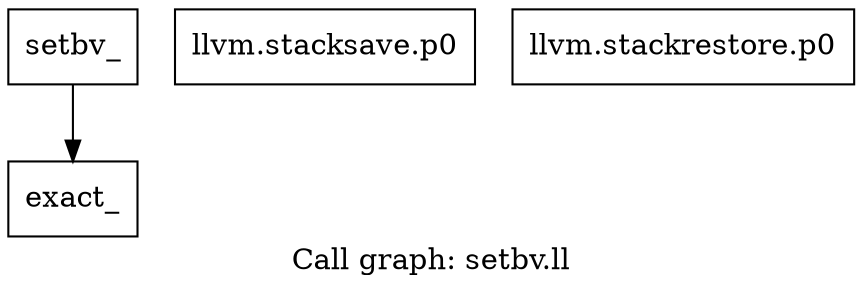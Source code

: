 digraph "Call graph: setbv.ll" {
	label="Call graph: setbv.ll";

	Node0x564a0a4c3870 [shape=record,label="{setbv_}"];
	Node0x564a0a4c3870 -> Node0x564a0a4c3920;
	Node0x564a0a4c3920 [shape=record,label="{exact_}"];
	Node0x564a0a4c3e90 [shape=record,label="{llvm.stacksave.p0}"];
	Node0x564a0a4c3f10 [shape=record,label="{llvm.stackrestore.p0}"];
}
